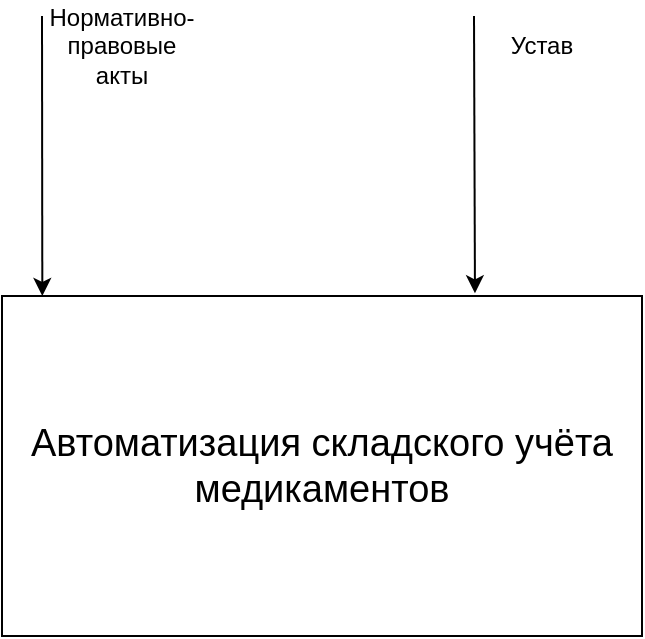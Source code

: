<mxfile version="24.7.16">
  <diagram name="Страница — 1" id="lPP0jB04un6a4v-Lqit0">
    <mxGraphModel dx="425" dy="645" grid="1" gridSize="10" guides="1" tooltips="1" connect="1" arrows="1" fold="1" page="1" pageScale="1" pageWidth="827" pageHeight="1169" math="0" shadow="0">
      <root>
        <mxCell id="0" />
        <mxCell id="1" parent="0" />
        <mxCell id="3XBt7DRln-UY9J0Ti_wr-1" value="&lt;font style=&quot;font-size: 19px;&quot;&gt;Автоматизация складского учёта медикаментов&lt;/font&gt;" style="rounded=0;whiteSpace=wrap;html=1;" vertex="1" parent="1">
          <mxGeometry x="190" y="470" width="320" height="170" as="geometry" />
        </mxCell>
        <mxCell id="3XBt7DRln-UY9J0Ti_wr-2" value="" style="endArrow=classic;html=1;rounded=0;entryX=0.063;entryY=0;entryDx=0;entryDy=0;entryPerimeter=0;" edge="1" parent="1" target="3XBt7DRln-UY9J0Ti_wr-1">
          <mxGeometry width="50" height="50" relative="1" as="geometry">
            <mxPoint x="210" y="330" as="sourcePoint" />
            <mxPoint x="410" y="540" as="targetPoint" />
          </mxGeometry>
        </mxCell>
        <mxCell id="3XBt7DRln-UY9J0Ti_wr-3" value="Нормативно-правовые акты" style="text;html=1;align=center;verticalAlign=middle;whiteSpace=wrap;rounded=0;" vertex="1" parent="1">
          <mxGeometry x="220" y="330" width="60" height="30" as="geometry" />
        </mxCell>
        <mxCell id="3XBt7DRln-UY9J0Ti_wr-5" value="" style="endArrow=classic;html=1;rounded=0;entryX=0.739;entryY=-0.008;entryDx=0;entryDy=0;entryPerimeter=0;" edge="1" parent="1" target="3XBt7DRln-UY9J0Ti_wr-1">
          <mxGeometry width="50" height="50" relative="1" as="geometry">
            <mxPoint x="426" y="330" as="sourcePoint" />
            <mxPoint x="360" y="490" as="targetPoint" />
          </mxGeometry>
        </mxCell>
        <mxCell id="3XBt7DRln-UY9J0Ti_wr-6" value="Устав" style="text;html=1;align=center;verticalAlign=middle;whiteSpace=wrap;rounded=0;" vertex="1" parent="1">
          <mxGeometry x="430" y="330" width="60" height="30" as="geometry" />
        </mxCell>
      </root>
    </mxGraphModel>
  </diagram>
</mxfile>
